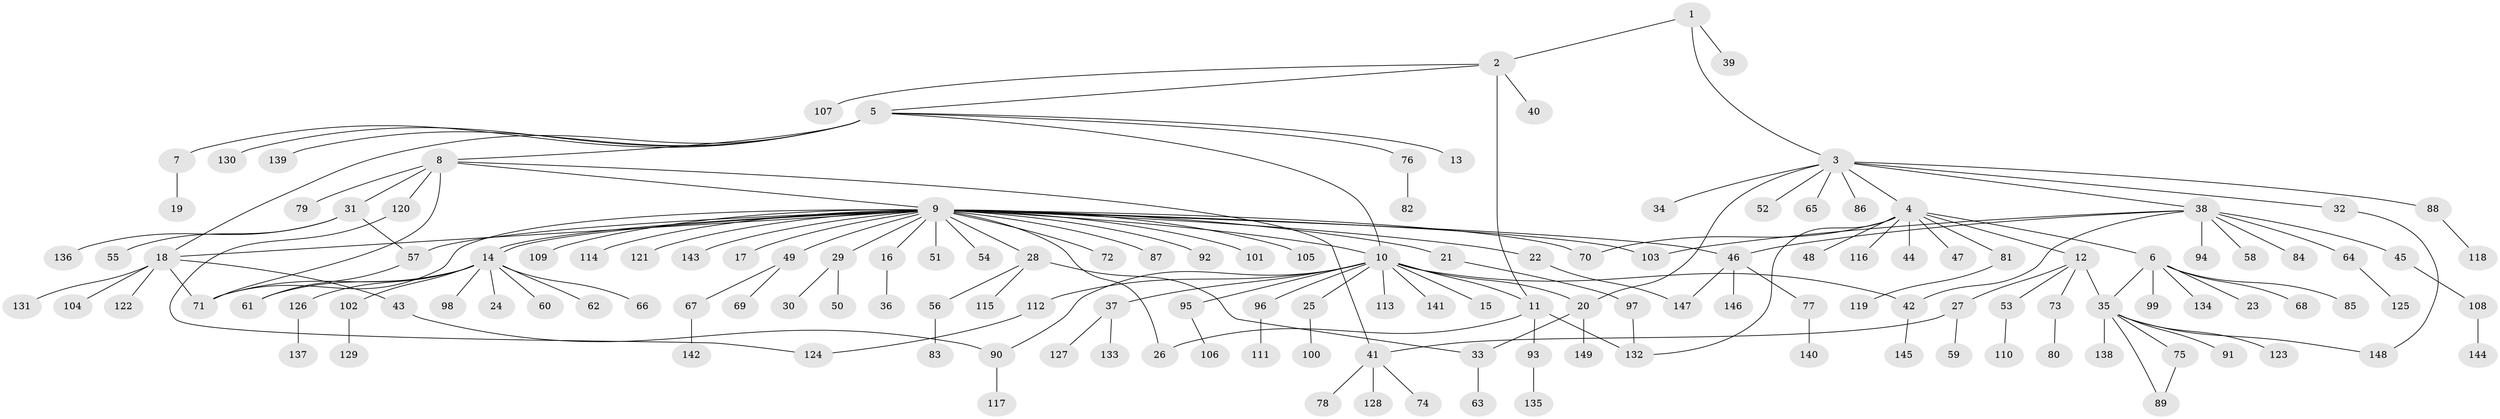 // coarse degree distribution, {2: 0.21052631578947367, 3: 0.06578947368421052, 6: 0.06578947368421052, 9: 0.02631578947368421, 7: 0.02631578947368421, 1: 0.5263157894736842, 13: 0.02631578947368421, 5: 0.013157894736842105, 8: 0.013157894736842105, 4: 0.02631578947368421}
// Generated by graph-tools (version 1.1) at 2025/50/03/04/25 22:50:10]
// undirected, 149 vertices, 173 edges
graph export_dot {
  node [color=gray90,style=filled];
  1;
  2;
  3;
  4;
  5;
  6;
  7;
  8;
  9;
  10;
  11;
  12;
  13;
  14;
  15;
  16;
  17;
  18;
  19;
  20;
  21;
  22;
  23;
  24;
  25;
  26;
  27;
  28;
  29;
  30;
  31;
  32;
  33;
  34;
  35;
  36;
  37;
  38;
  39;
  40;
  41;
  42;
  43;
  44;
  45;
  46;
  47;
  48;
  49;
  50;
  51;
  52;
  53;
  54;
  55;
  56;
  57;
  58;
  59;
  60;
  61;
  62;
  63;
  64;
  65;
  66;
  67;
  68;
  69;
  70;
  71;
  72;
  73;
  74;
  75;
  76;
  77;
  78;
  79;
  80;
  81;
  82;
  83;
  84;
  85;
  86;
  87;
  88;
  89;
  90;
  91;
  92;
  93;
  94;
  95;
  96;
  97;
  98;
  99;
  100;
  101;
  102;
  103;
  104;
  105;
  106;
  107;
  108;
  109;
  110;
  111;
  112;
  113;
  114;
  115;
  116;
  117;
  118;
  119;
  120;
  121;
  122;
  123;
  124;
  125;
  126;
  127;
  128;
  129;
  130;
  131;
  132;
  133;
  134;
  135;
  136;
  137;
  138;
  139;
  140;
  141;
  142;
  143;
  144;
  145;
  146;
  147;
  148;
  149;
  1 -- 2;
  1 -- 3;
  1 -- 39;
  2 -- 5;
  2 -- 11;
  2 -- 40;
  2 -- 107;
  3 -- 4;
  3 -- 20;
  3 -- 32;
  3 -- 34;
  3 -- 38;
  3 -- 52;
  3 -- 65;
  3 -- 86;
  3 -- 88;
  4 -- 6;
  4 -- 12;
  4 -- 44;
  4 -- 47;
  4 -- 48;
  4 -- 70;
  4 -- 81;
  4 -- 116;
  4 -- 132;
  5 -- 7;
  5 -- 8;
  5 -- 10;
  5 -- 13;
  5 -- 18;
  5 -- 76;
  5 -- 130;
  5 -- 139;
  6 -- 23;
  6 -- 35;
  6 -- 68;
  6 -- 85;
  6 -- 99;
  6 -- 134;
  7 -- 19;
  8 -- 9;
  8 -- 31;
  8 -- 41;
  8 -- 71;
  8 -- 79;
  8 -- 120;
  9 -- 10;
  9 -- 14;
  9 -- 14;
  9 -- 16;
  9 -- 17;
  9 -- 18;
  9 -- 21;
  9 -- 22;
  9 -- 26;
  9 -- 28;
  9 -- 29;
  9 -- 46;
  9 -- 49;
  9 -- 51;
  9 -- 54;
  9 -- 57;
  9 -- 70;
  9 -- 71;
  9 -- 72;
  9 -- 87;
  9 -- 92;
  9 -- 101;
  9 -- 103;
  9 -- 105;
  9 -- 109;
  9 -- 114;
  9 -- 121;
  9 -- 143;
  10 -- 11;
  10 -- 15;
  10 -- 20;
  10 -- 25;
  10 -- 37;
  10 -- 42;
  10 -- 90;
  10 -- 95;
  10 -- 96;
  10 -- 112;
  10 -- 113;
  10 -- 141;
  11 -- 26;
  11 -- 93;
  11 -- 132;
  12 -- 27;
  12 -- 35;
  12 -- 53;
  12 -- 73;
  14 -- 24;
  14 -- 60;
  14 -- 61;
  14 -- 62;
  14 -- 66;
  14 -- 71;
  14 -- 98;
  14 -- 102;
  14 -- 126;
  16 -- 36;
  18 -- 43;
  18 -- 71;
  18 -- 104;
  18 -- 122;
  18 -- 131;
  20 -- 33;
  20 -- 149;
  21 -- 97;
  22 -- 147;
  25 -- 100;
  27 -- 41;
  27 -- 59;
  28 -- 33;
  28 -- 56;
  28 -- 115;
  29 -- 30;
  29 -- 50;
  31 -- 55;
  31 -- 57;
  31 -- 136;
  32 -- 148;
  33 -- 63;
  35 -- 75;
  35 -- 89;
  35 -- 91;
  35 -- 123;
  35 -- 138;
  35 -- 148;
  37 -- 127;
  37 -- 133;
  38 -- 42;
  38 -- 45;
  38 -- 46;
  38 -- 58;
  38 -- 64;
  38 -- 84;
  38 -- 94;
  38 -- 103;
  41 -- 74;
  41 -- 78;
  41 -- 128;
  42 -- 145;
  43 -- 90;
  45 -- 108;
  46 -- 77;
  46 -- 146;
  46 -- 147;
  49 -- 67;
  49 -- 69;
  53 -- 110;
  56 -- 83;
  57 -- 61;
  64 -- 125;
  67 -- 142;
  73 -- 80;
  75 -- 89;
  76 -- 82;
  77 -- 140;
  81 -- 119;
  88 -- 118;
  90 -- 117;
  93 -- 135;
  95 -- 106;
  96 -- 111;
  97 -- 132;
  102 -- 129;
  108 -- 144;
  112 -- 124;
  120 -- 124;
  126 -- 137;
}
